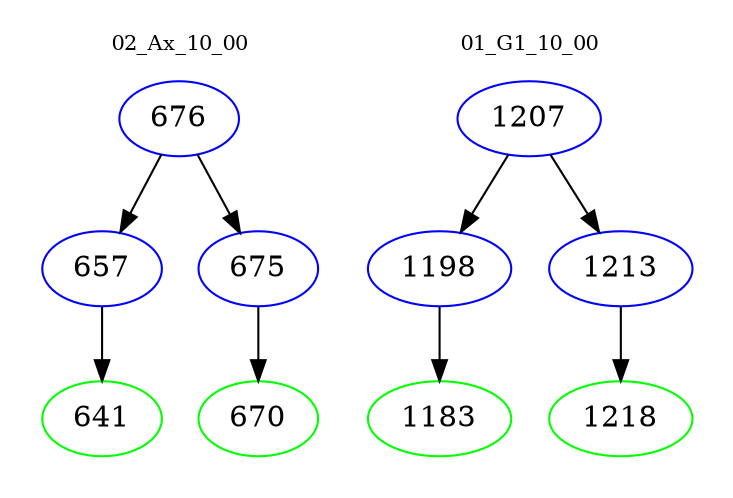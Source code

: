 digraph{
subgraph cluster_0 {
color = white
label = "02_Ax_10_00";
fontsize=10;
T0_676 [label="676", color="blue"]
T0_676 -> T0_657 [color="black"]
T0_657 [label="657", color="blue"]
T0_657 -> T0_641 [color="black"]
T0_641 [label="641", color="green"]
T0_676 -> T0_675 [color="black"]
T0_675 [label="675", color="blue"]
T0_675 -> T0_670 [color="black"]
T0_670 [label="670", color="green"]
}
subgraph cluster_1 {
color = white
label = "01_G1_10_00";
fontsize=10;
T1_1207 [label="1207", color="blue"]
T1_1207 -> T1_1198 [color="black"]
T1_1198 [label="1198", color="blue"]
T1_1198 -> T1_1183 [color="black"]
T1_1183 [label="1183", color="green"]
T1_1207 -> T1_1213 [color="black"]
T1_1213 [label="1213", color="blue"]
T1_1213 -> T1_1218 [color="black"]
T1_1218 [label="1218", color="green"]
}
}
